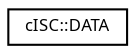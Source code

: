 digraph "Graphical Class Hierarchy"
{
  edge [fontname="Sans",fontsize="8",labelfontname="Sans",labelfontsize="8"];
  node [fontname="Sans",fontsize="8",shape=record];
  rankdir="LR";
  Node1 [label="cISC::DATA",height=0.2,width=0.4,color="black", fillcolor="white", style="filled",URL="$classc_i_s_c_1_1_d_a_t_a.html"];
}
